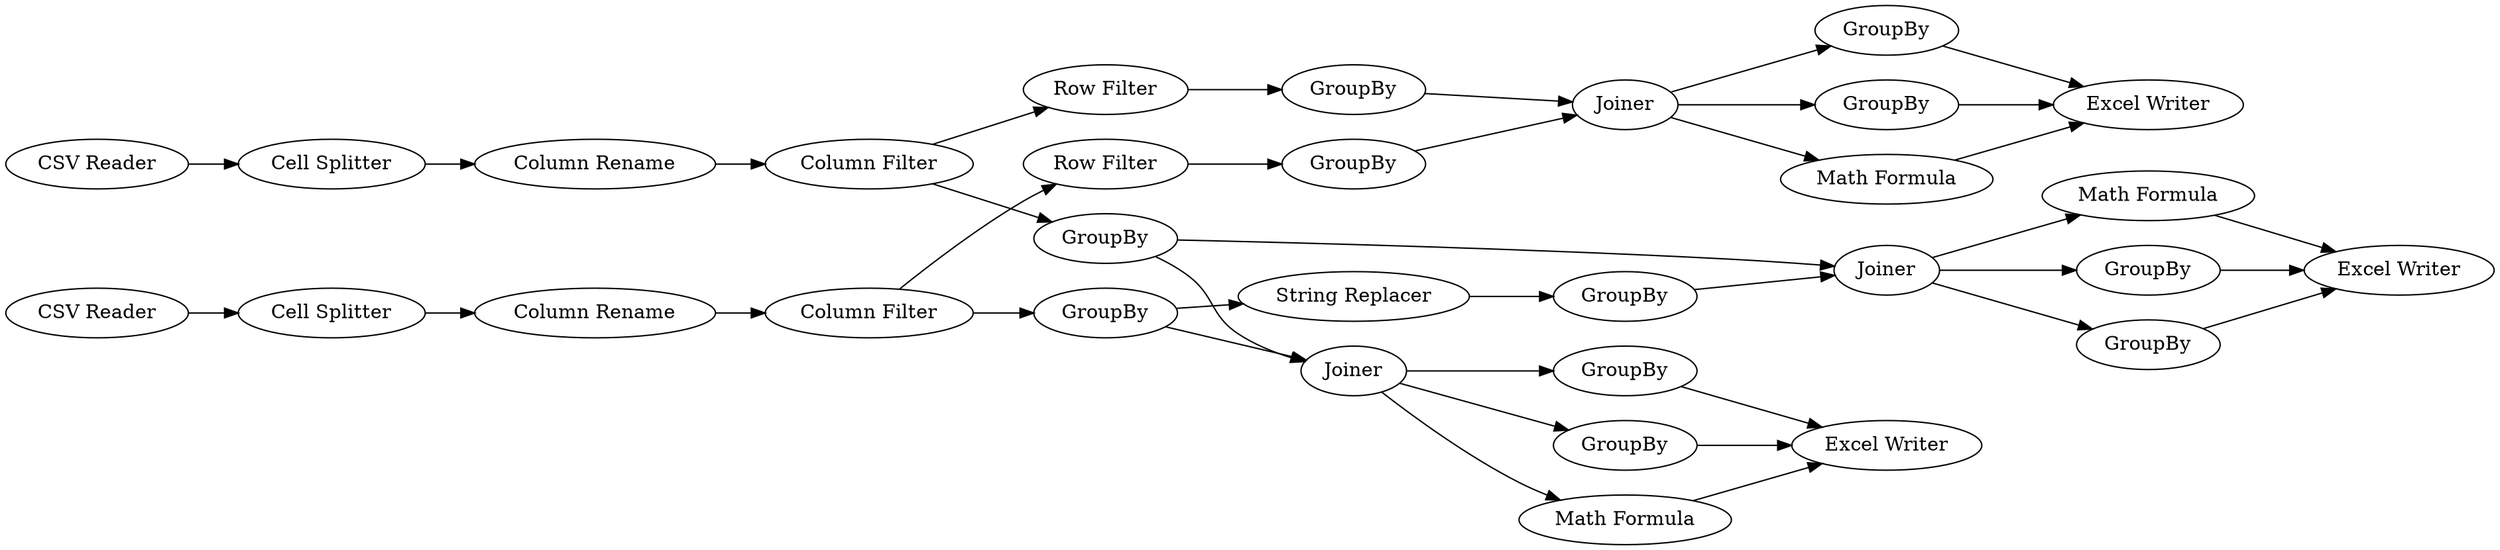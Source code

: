 digraph {
	42 -> 44
	41 -> 42
	33 -> 54
	19 -> 46
	42 -> 43
	26 -> 30
	27 -> 26
	28 -> 26
	46 -> 41
	25 -> 24
	28 -> 38
	53 -> 50
	20 -> 19
	45 -> 49
	26 -> 31
	40 -> 42
	19 -> 27
	21 -> 20
	48 -> 40
	30 -> 51
	33 -> 52
	52 -> 50
	42 -> 45
	27 -> 33
	43 -> 49
	22 -> 48
	31 -> 51
	29 -> 51
	26 -> 29
	22 -> 28
	33 -> 53
	39 -> 33
	24 -> 22
	44 -> 49
	38 -> 39
	54 -> 50
	1 -> 21
	23 -> 25
	27 [label=GroupBy]
	21 [label="Cell Splitter"]
	26 [label=Joiner]
	19 [label="Column Filter"]
	39 [label=GroupBy]
	24 [label="Column Rename"]
	49 [label="Excel Writer"]
	41 [label=GroupBy]
	31 [label=GroupBy]
	51 [label="Excel Writer"]
	25 [label="Cell Splitter"]
	54 [label="Math Formula"]
	48 [label="Row Filter"]
	50 [label="Excel Writer"]
	1 [label="CSV Reader"]
	42 [label=Joiner]
	22 [label="Column Filter"]
	53 [label=GroupBy]
	28 [label=GroupBy]
	23 [label="CSV Reader"]
	38 [label="String Replacer"]
	20 [label="Column Rename"]
	43 [label=GroupBy]
	44 [label=GroupBy]
	29 [label="Math Formula"]
	46 [label="Row Filter"]
	40 [label=GroupBy]
	52 [label=GroupBy]
	33 [label=Joiner]
	30 [label=GroupBy]
	45 [label="Math Formula"]
	rankdir=LR
}
